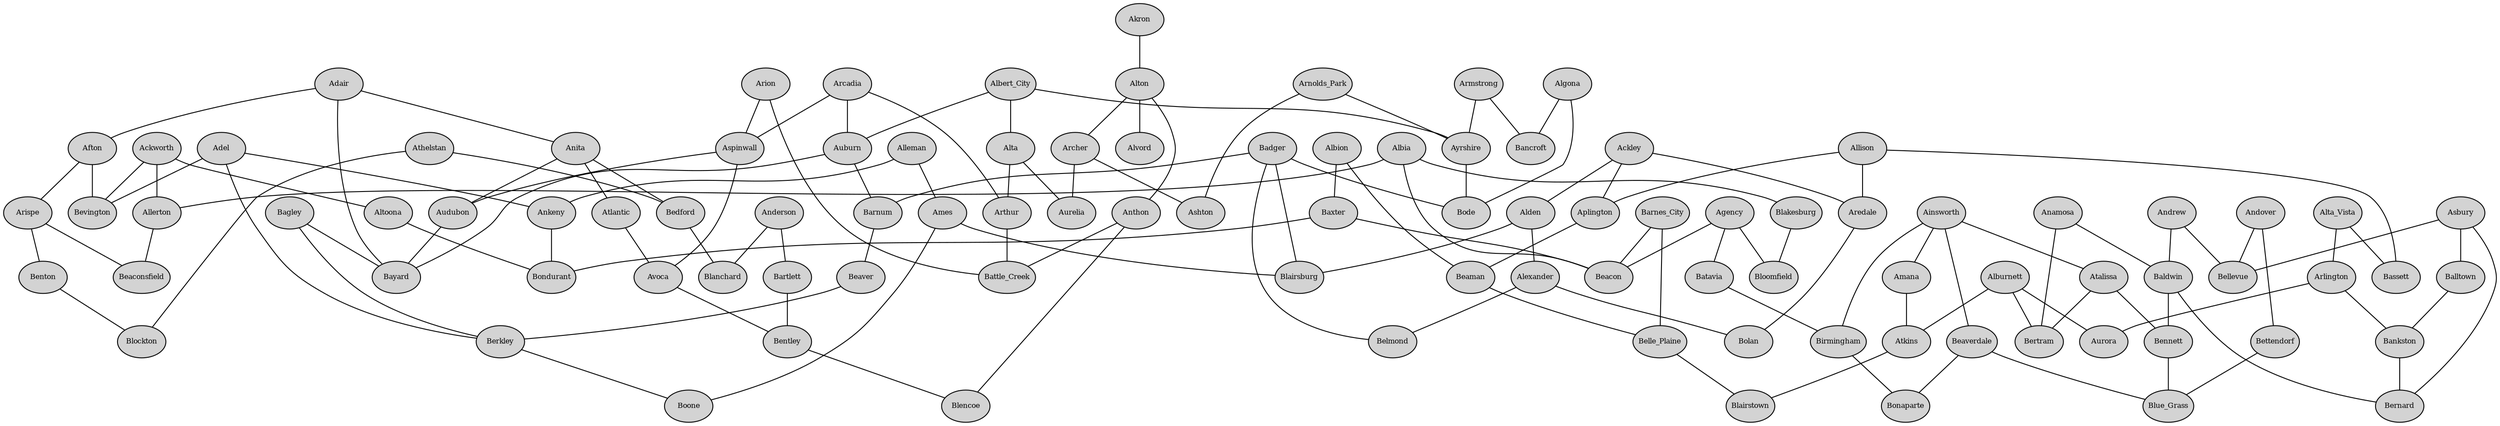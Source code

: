 graph geometric_spanner_greedy_spanner {
outputorder=edgesfirst;
node[fontsize=8, style=filled, margin="0.05,0.03"];
Ackley [pos="212.758,-465.261!"];
Ackworth [pos="206.835,-467.364!"];
Adair [pos="207.501,-473.215!"];
Adel [pos="208.072,-470.087!"];
Afton [pos="205.137,-470.99!"];
Agency [pos="204.975,-461.534!"];
Ainsworth [pos="206.445,-457.762!"];
Akron [pos="214.144,-482.797!"];
Albert_City [pos="213.91,-474.743!"];
Albia [pos="205.133,-464.029!"];
Albion [pos="210.562,-464.943!"];
Alburnett [pos="210.742,-458.093!"];
Alden [pos="212.601,-466.88!"];
Alexander [pos="214.029,-467.383!"];
Algona [pos="215.35,-471.165!"];
Alleman [pos="209.1,-468.058!"];
Allerton [pos="203.532,-466.826!"];
Allison [pos="213.764,-463.976!"];
Alta [pos="213.368,-476.453!"];
Alta_Vista [pos="215.993,-462.086!"];
Alton [pos="214.937,-480.053!"];
Altoona [pos="208.221,-467.323!"];
Alvord [pos="216.711,-481.506!"];
Amana [pos="209,-459.354!"];
Ames [pos="210.174,-468.1!"];
Anamosa [pos="210.542,-456.426!"];
Anderson [pos="204.007,-478.021!"];
Andover [pos="209.896,-451.259!"];
Andrew [pos="210.768,-452.962!"];
Anita [pos="207.226,-473.823!"];
Ankeny [pos="208.649,-468.029!"];
Anthon [pos="211.942,-479.333!"];
Aplington [pos="212.921,-464.422!"];
Arcadia [pos="210.436,-475.231!"];
Archer [pos="215.576,-478.729!"];
Aredale [pos="214.165,-465.027!"];
Arion [pos="209.746,-477.318!"];
Arispe [pos="204.747,-471.096!"];
Arlington [pos="213.746,-458.356!"];
Armstrong [pos="216.98,-472.392!"];
Arnolds_Park [pos="216.864,-475.619!"];
Arthur [pos="211.674,-476.738!"];
Asbury [pos="212.572,-453.758!"];
Ashton [pos="216.557,-478.956!"];
Aspinwall [pos="209.56,-475.678!"];
Atalissa [pos="207.856,-455.83!"];
Athelstan [pos="202.861,-472.711!"];
Atkins [pos="209.985,-459.311!"];
Atlantic [pos="207.018,-475.069!"];
Auburn [pos="211.257,-474.389!"];
Audubon [pos="208.59,-474.662!"];
Aurelia [pos="213.564,-477.183!"];
Aurora [pos="213.094,-458.643!"];
Avoca [pos="207.383,-476.69!"];
Ayrshire [pos="215.196,-474.164!"];
Badger [pos="213.072,-470.73!"];
Bagley [pos="209.231,-472.15!"];
Baldwin [pos="210.371,-454.208!"];
Balltown [pos="213.19,-454.344!"];
Bancroft [pos="216.464,-471.09!"];
Bankston [pos="212.593,-454.806!"];
Barnes_City [pos="207.535,-462.348!"];
Barnum [pos="212.543,-471.826!"];
Bartlett [pos="204.425,-478.975!"];
Bassett [pos="215.315,-462.577!"];
Batavia [pos="204.971,-460.837!"];
Battle_Creek [pos="211.578,-477.993!"];
Baxter [pos="209.131,-465.758!"];
Bayard [pos="209.26,-472.792!"];
Beacon [pos="206.385,-463.398!"];
Beaconsfield [pos="204.039,-470.253!"];
Beaman [pos="211.099,-464.118!"];
Beaver [pos="210.192,-470.711!"];
Beaverdale [pos="204.234,-456.042!"];
Bedford [pos="203.335,-473.607!"];
Belle_Plaine [pos="209.485,-461.391!"];
Bellevue [pos="211.293,-452.115!"];
Belmond [pos="214.23,-468.071!"];
Bennett [pos="208.701,-454.869!"];
Bentley [pos="206.885,-478.101!"];
Benton [pos="203.517,-471.791!"];
Berkley [pos="209.725,-470.573!"];
Bernard [pos="211.561,-454.159!"];
Bertram [pos="209.749,-457.677!"];
Bettendorf [pos="207.622,-452.578!"];
Bevington [pos="206.8,-468.921!"];
Birmingham [pos="204.395,-459.736!"];
Blairsburg [pos="212.4,-468.215!"];
Blairstown [pos="209.547,-460.422!"];
Blakesburg [pos="204.811,-463.17!"];
Blanchard [pos="202.896,-476.108!"];
Blencoe [pos="209.651,-480.404!"];
Blockton [pos="203.078,-472.386!"];
Bloomfield [pos="203.758,-462.075!"];
Blue_Grass [pos="207.548,-453.824!"];
Bode [pos="214.341,-471.448!"];
Bolan [pos="216.86,-465.597!"];
Bonaparte [pos="203.49,-459.016!"];
Bondurant [pos="208.503,-467.311!"];
Boone [pos="210.299,-469.401!"];
Altoona -- Bondurant
Athelstan -- Blockton
Afton -- Arispe
Alleman -- Ankeny
Beaver -- Berkley
Bagley -- Bayard
Adair -- Anita
Agency -- Batavia
Arlington -- Aurora
Alexander -- Belmond
Ankeny -- Bondurant
Benton -- Blockton
Balltown -- Bankston
Alta -- Aurelia
Alta_Vista -- Bassett
Asbury -- Balltown
Ackley -- Aplington
Albia -- Blakesburg
Allison -- Aplington
Belle_Plaine -- Blairstown
Albion -- Beaman
Arcadia -- Aspinwall
Amana -- Atkins
Andrew -- Bellevue
Archer -- Ashton
Athelstan -- Bedford
Anderson -- Bartlett
Algona -- Bode
Alleman -- Ames
Alburnett -- Bertram
Asbury -- Bernard
Arispe -- Beaconsfield
Algona -- Bancroft
Allison -- Aredale
Birmingham -- Bonaparte
Arcadia -- Auburn
Baldwin -- Bernard
Atkins -- Blairstown
Badger -- Barnum
Bankston -- Bernard
Batavia -- Birmingham
Bettendorf -- Blue_Grass
Arthur -- Battle_Creek
Anita -- Atlantic
Atalissa -- Bennett
Berkley -- Boone
Ames -- Boone
Andrew -- Baldwin
Agency -- Bloomfield
Alden -- Blairsburg
Ackworth -- Altoona
Anthon -- Battle_Creek
Armstrong -- Bancroft
Albia -- Beacon
Aspinwall -- Audubon
Albert_City -- Ayrshire
Arispe -- Benton
Ackley -- Aredale
Alburnett -- Atkins
Badger -- Bode
Alton -- Archer
Anamosa -- Bertram
Avoca -- Bentley
Alden -- Alexander
Blakesburg -- Bloomfield
Bennett -- Blue_Grass
Barnes_City -- Beacon
Ackworth -- Bevington
Anita -- Audubon
Ackley -- Alden
Andover -- Bellevue
Albion -- Baxter
Arion -- Aspinwall
Bagley -- Berkley
Atlantic -- Avoca
Baxter -- Bondurant
Alta -- Arthur
Adel -- Berkley
Adel -- Bevington
Albert_City -- Alta
Baldwin -- Bennett
Adair -- Bayard
Aplington -- Beaman
Arcadia -- Arthur
Arion -- Battle_Creek
Audubon -- Bayard
Asbury -- Bellevue
Allison -- Bassett
Adel -- Ankeny
Barnes_City -- Belle_Plaine
Anderson -- Blanchard
Arnolds_Park -- Ayrshire
Anamosa -- Baldwin
Ames -- Blairsburg
Alton -- Alvord
Agency -- Beacon
Ainsworth -- Atalissa
Aspinwall -- Avoca
Alburnett -- Aurora
Armstrong -- Ayrshire
Anthon -- Blencoe
Archer -- Aurelia
Bedford -- Blanchard
Auburn -- Bayard
Barnum -- Beaver
Badger -- Blairsburg
Bartlett -- Bentley
Andover -- Bettendorf
Atalissa -- Bertram
Afton -- Bevington
Albert_City -- Auburn
Aredale -- Bolan
Ainsworth -- Beaverdale
Ainsworth -- Birmingham
Ayrshire -- Bode
Akron -- Alton
Auburn -- Barnum
Badger -- Belmond
Ainsworth -- Amana
Beaverdale -- Bonaparte
Alton -- Anthon
Beaman -- Belle_Plaine
Albia -- Allerton
Adair -- Afton
Ackworth -- Allerton
Alexander -- Bolan
Arnolds_Park -- Ashton
Allerton -- Beaconsfield
Bentley -- Blencoe
Baxter -- Beacon
Arlington -- Bankston
Anita -- Bedford
Beaverdale -- Blue_Grass
Alta_Vista -- Arlington
}
